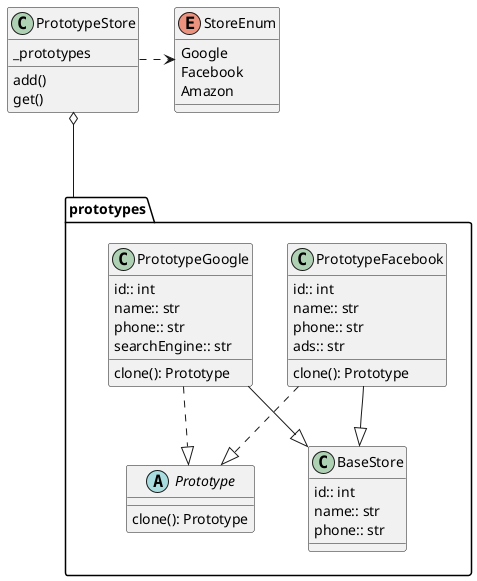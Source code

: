 @startuml
'https://plantuml.com/class-diagram

package prototypes {
    abstract class Prototype {
        clone(): Prototype
    }

    class BaseStore {
        id:: int
        name:: str
        phone:: str
    }

    class PrototypeFacebook {
        id:: int
        name:: str
        phone:: str
        ads:: str
        clone(): Prototype
    }

    class PrototypeGoogle {
        id:: int
        name:: str
        phone:: str
        searchEngine:: str
        clone(): Prototype
    }
}

enum StoreEnum {
    Google
    Facebook
    Amazon
}

class PrototypeStore {
    _prototypes
    add()
    get()
}

PrototypeFacebook --|> BaseStore
PrototypeFacebook ..|> Prototype

PrototypeGoogle --|> BaseStore
PrototypeGoogle ..|> Prototype

PrototypeStore o--- prototypes
PrototypeStore -right..> StoreEnum

@enduml